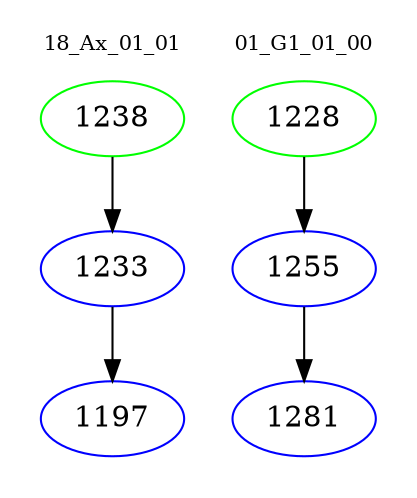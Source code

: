 digraph{
subgraph cluster_0 {
color = white
label = "18_Ax_01_01";
fontsize=10;
T0_1238 [label="1238", color="green"]
T0_1238 -> T0_1233 [color="black"]
T0_1233 [label="1233", color="blue"]
T0_1233 -> T0_1197 [color="black"]
T0_1197 [label="1197", color="blue"]
}
subgraph cluster_1 {
color = white
label = "01_G1_01_00";
fontsize=10;
T1_1228 [label="1228", color="green"]
T1_1228 -> T1_1255 [color="black"]
T1_1255 [label="1255", color="blue"]
T1_1255 -> T1_1281 [color="black"]
T1_1281 [label="1281", color="blue"]
}
}
